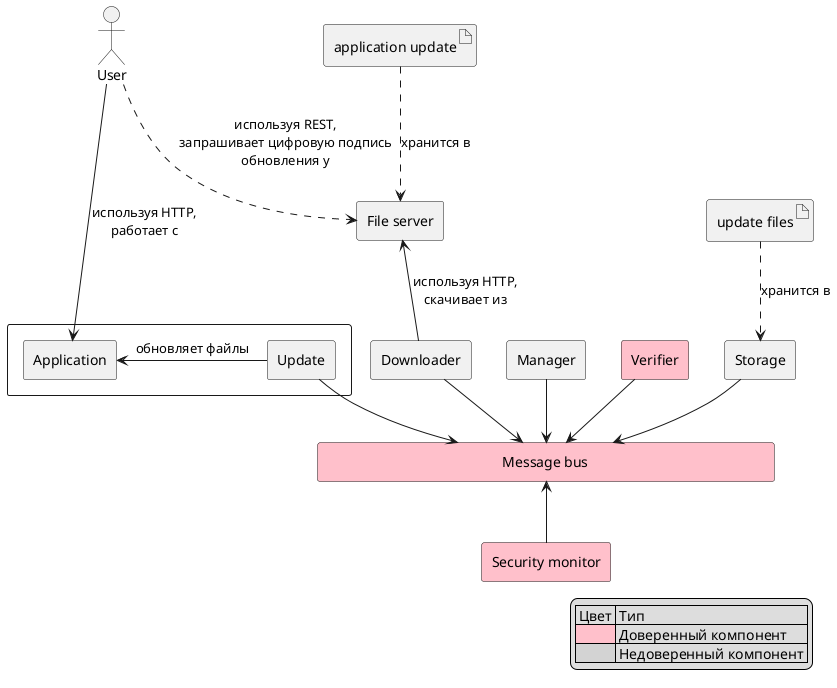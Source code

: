 @startuml

legend right
    | Цвет | Тип |
    | <#pink> | Доверенный компонент |
    |<#lightgray>| Недоверенный компонент |
endlegend

rectangle {
    rectangle Update
    rectangle Application
}

:User: ---> Application: используя HTTP,\nработает с
Application <- Update: обновляет файлы

rectangle Manager
rectangle "File server" as server
rectangle Downloader as downloader
rectangle #pink Verifier
rectangle Storage
rectangle #pink "\t\t\t\t\t\tMessage bus\t\t\t\t\t\t\t" as kafka
rectangle #pink "Security monitor" as monitor
artifact "application update" as update
artifact "update files" as updates

update ..> server: хранится в
:User: ..> server: используя REST,\nзапрашивает цифровую подпись\nобновления у
downloader -up-> server: используя HTTP,\nскачивает из
updates ..> Storage: хранится в

Update -down-> kafka
downloader -down-> kafka
Storage -down-> kafka
Manager -down-> kafka
Verifier -down-> kafka
monitor -up-> kafka


@enduml